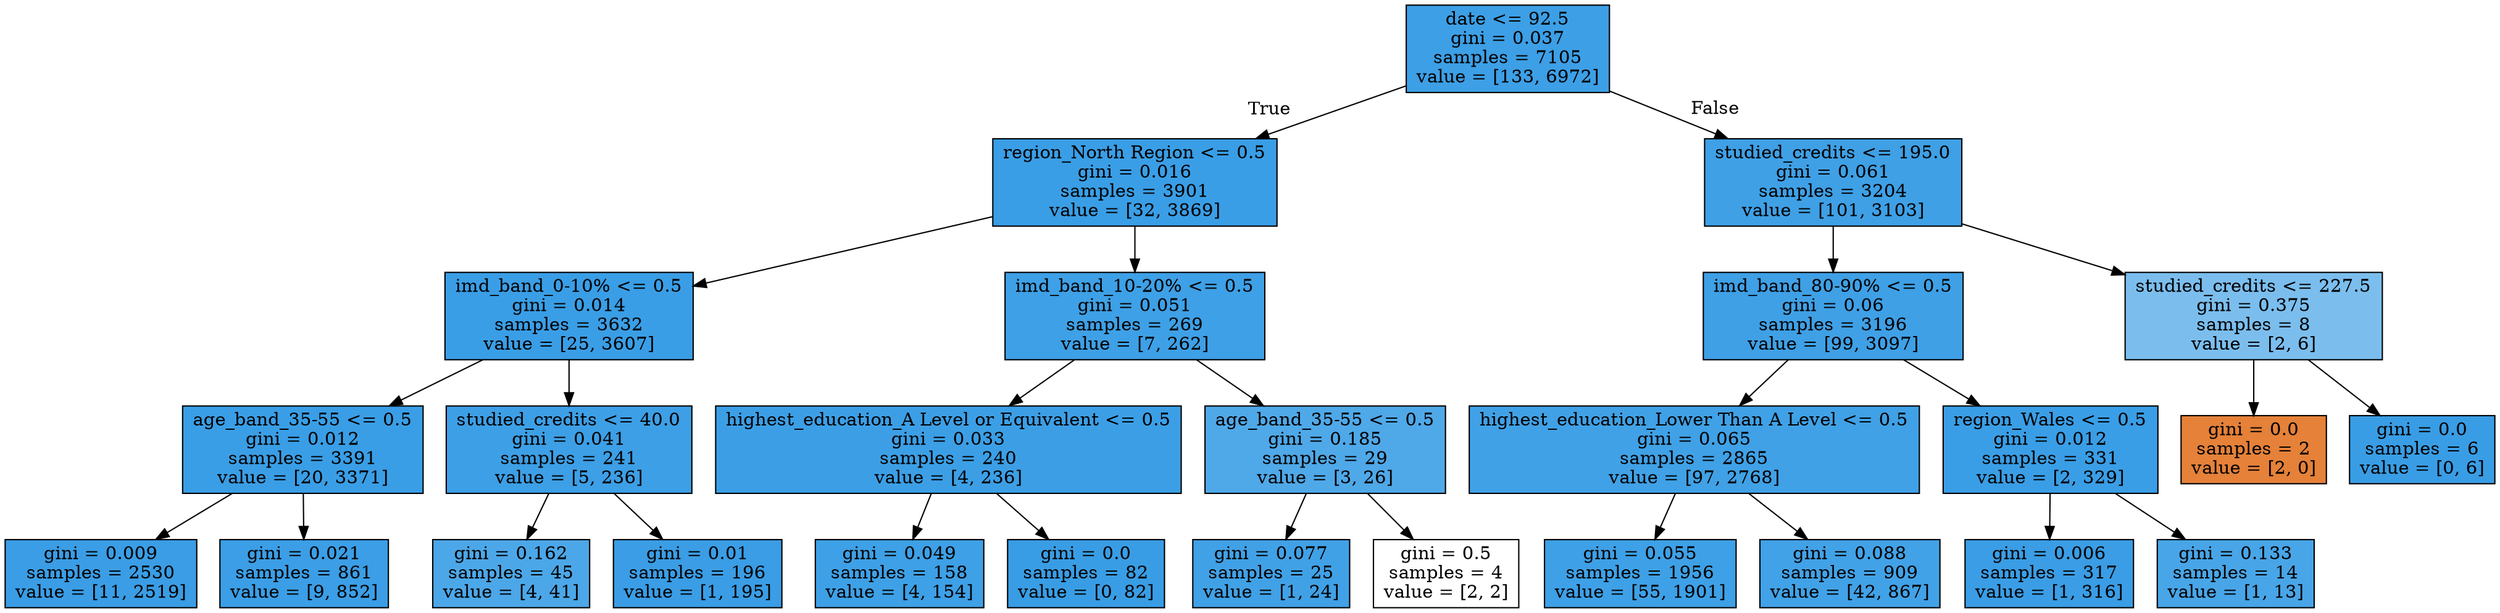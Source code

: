 digraph Tree {
node [shape=box, style="filled", color="black"] ;
0 [label="date <= 92.5\ngini = 0.037\nsamples = 7105\nvalue = [133, 6972]", fillcolor="#399de5fa"] ;
1 [label="region_North Region <= 0.5\ngini = 0.016\nsamples = 3901\nvalue = [32, 3869]", fillcolor="#399de5fd"] ;
0 -> 1 [labeldistance=2.5, labelangle=45, headlabel="True"] ;
2 [label="imd_band_0-10% <= 0.5\ngini = 0.014\nsamples = 3632\nvalue = [25, 3607]", fillcolor="#399de5fd"] ;
1 -> 2 ;
3 [label="age_band_35-55 <= 0.5\ngini = 0.012\nsamples = 3391\nvalue = [20, 3371]", fillcolor="#399de5fd"] ;
2 -> 3 ;
4 [label="gini = 0.009\nsamples = 2530\nvalue = [11, 2519]", fillcolor="#399de5fe"] ;
3 -> 4 ;
5 [label="gini = 0.021\nsamples = 861\nvalue = [9, 852]", fillcolor="#399de5fc"] ;
3 -> 5 ;
6 [label="studied_credits <= 40.0\ngini = 0.041\nsamples = 241\nvalue = [5, 236]", fillcolor="#399de5fa"] ;
2 -> 6 ;
7 [label="gini = 0.162\nsamples = 45\nvalue = [4, 41]", fillcolor="#399de5e6"] ;
6 -> 7 ;
8 [label="gini = 0.01\nsamples = 196\nvalue = [1, 195]", fillcolor="#399de5fe"] ;
6 -> 8 ;
9 [label="imd_band_10-20% <= 0.5\ngini = 0.051\nsamples = 269\nvalue = [7, 262]", fillcolor="#399de5f8"] ;
1 -> 9 ;
10 [label="highest_education_A Level or Equivalent <= 0.5\ngini = 0.033\nsamples = 240\nvalue = [4, 236]", fillcolor="#399de5fb"] ;
9 -> 10 ;
11 [label="gini = 0.049\nsamples = 158\nvalue = [4, 154]", fillcolor="#399de5f8"] ;
10 -> 11 ;
12 [label="gini = 0.0\nsamples = 82\nvalue = [0, 82]", fillcolor="#399de5ff"] ;
10 -> 12 ;
13 [label="age_band_35-55 <= 0.5\ngini = 0.185\nsamples = 29\nvalue = [3, 26]", fillcolor="#399de5e2"] ;
9 -> 13 ;
14 [label="gini = 0.077\nsamples = 25\nvalue = [1, 24]", fillcolor="#399de5f4"] ;
13 -> 14 ;
15 [label="gini = 0.5\nsamples = 4\nvalue = [2, 2]", fillcolor="#e5813900"] ;
13 -> 15 ;
16 [label="studied_credits <= 195.0\ngini = 0.061\nsamples = 3204\nvalue = [101, 3103]", fillcolor="#399de5f7"] ;
0 -> 16 [labeldistance=2.5, labelangle=-45, headlabel="False"] ;
17 [label="imd_band_80-90% <= 0.5\ngini = 0.06\nsamples = 3196\nvalue = [99, 3097]", fillcolor="#399de5f7"] ;
16 -> 17 ;
18 [label="highest_education_Lower Than A Level <= 0.5\ngini = 0.065\nsamples = 2865\nvalue = [97, 2768]", fillcolor="#399de5f6"] ;
17 -> 18 ;
19 [label="gini = 0.055\nsamples = 1956\nvalue = [55, 1901]", fillcolor="#399de5f8"] ;
18 -> 19 ;
20 [label="gini = 0.088\nsamples = 909\nvalue = [42, 867]", fillcolor="#399de5f3"] ;
18 -> 20 ;
21 [label="region_Wales <= 0.5\ngini = 0.012\nsamples = 331\nvalue = [2, 329]", fillcolor="#399de5fd"] ;
17 -> 21 ;
22 [label="gini = 0.006\nsamples = 317\nvalue = [1, 316]", fillcolor="#399de5fe"] ;
21 -> 22 ;
23 [label="gini = 0.133\nsamples = 14\nvalue = [1, 13]", fillcolor="#399de5eb"] ;
21 -> 23 ;
24 [label="studied_credits <= 227.5\ngini = 0.375\nsamples = 8\nvalue = [2, 6]", fillcolor="#399de5aa"] ;
16 -> 24 ;
25 [label="gini = 0.0\nsamples = 2\nvalue = [2, 0]", fillcolor="#e58139ff"] ;
24 -> 25 ;
26 [label="gini = 0.0\nsamples = 6\nvalue = [0, 6]", fillcolor="#399de5ff"] ;
24 -> 26 ;
}